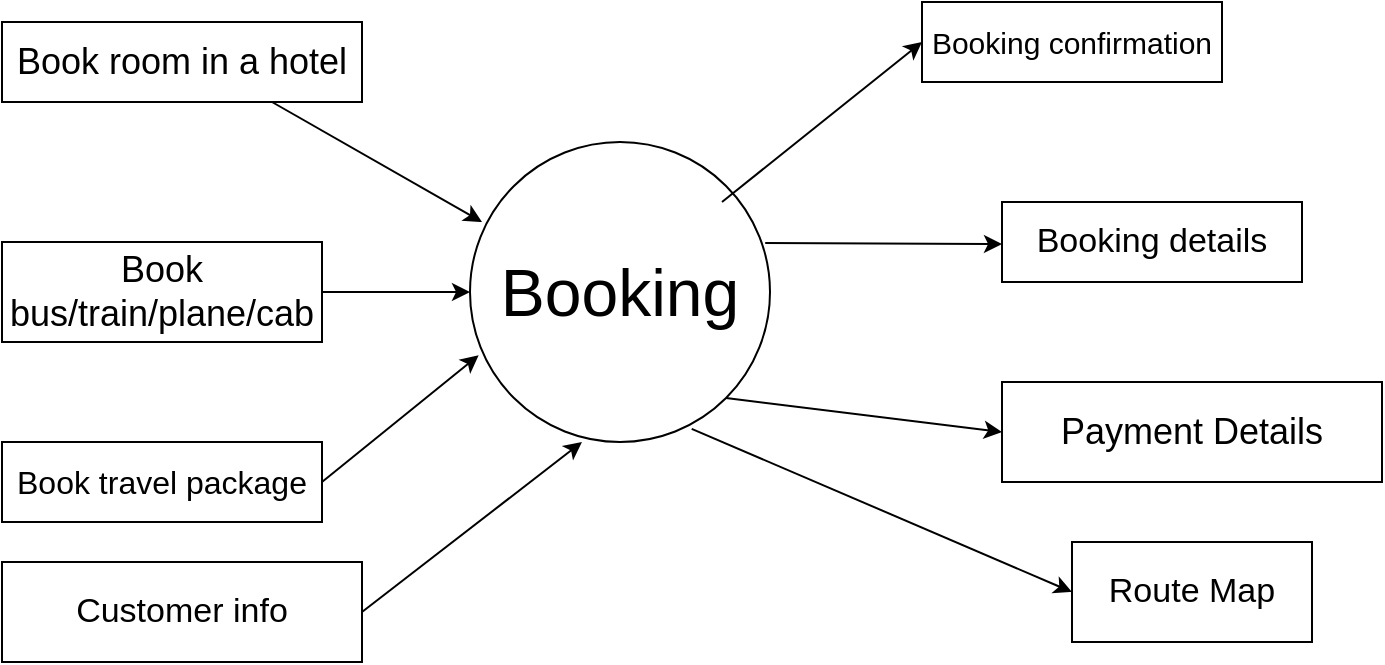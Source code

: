 <mxfile version="14.0.1" type="github">
  <diagram id="5bAqCZtf6bhsNojVWd_q" name="Page-1">
    <mxGraphModel dx="1038" dy="548" grid="1" gridSize="10" guides="1" tooltips="1" connect="1" arrows="1" fold="1" page="1" pageScale="1" pageWidth="827" pageHeight="1169" math="0" shadow="0">
      <root>
        <mxCell id="0" />
        <mxCell id="1" parent="0" />
        <mxCell id="JF4pLr-QDxkC3Qtm4SFt-1" value="&lt;font style=&quot;font-size: 33px&quot;&gt;Booking&lt;/font&gt;" style="ellipse;whiteSpace=wrap;html=1;aspect=fixed;" parent="1" vertex="1">
          <mxGeometry x="304" y="230" width="150" height="150" as="geometry" />
        </mxCell>
        <mxCell id="JF4pLr-QDxkC3Qtm4SFt-2" value="&lt;font style=&quot;font-size: 18px&quot;&gt;Book room in a hotel&lt;/font&gt;" style="rounded=0;whiteSpace=wrap;html=1;" parent="1" vertex="1">
          <mxGeometry x="70" y="170" width="180" height="40" as="geometry" />
        </mxCell>
        <mxCell id="JF4pLr-QDxkC3Qtm4SFt-3" value="" style="endArrow=classic;html=1;exitX=0.75;exitY=1;exitDx=0;exitDy=0;" parent="1" source="JF4pLr-QDxkC3Qtm4SFt-2" edge="1">
          <mxGeometry width="50" height="50" relative="1" as="geometry">
            <mxPoint x="220" y="220" as="sourcePoint" />
            <mxPoint x="310" y="270" as="targetPoint" />
          </mxGeometry>
        </mxCell>
        <mxCell id="JF4pLr-QDxkC3Qtm4SFt-4" value="&lt;font style=&quot;font-size: 18px&quot;&gt;Book bus/train/plane/cab&lt;/font&gt;" style="rounded=0;whiteSpace=wrap;html=1;" parent="1" vertex="1">
          <mxGeometry x="70" y="280" width="160" height="50" as="geometry" />
        </mxCell>
        <mxCell id="JF4pLr-QDxkC3Qtm4SFt-5" value="" style="endArrow=classic;html=1;exitX=1;exitY=0.5;exitDx=0;exitDy=0;entryX=0;entryY=0.5;entryDx=0;entryDy=0;" parent="1" source="JF4pLr-QDxkC3Qtm4SFt-4" target="JF4pLr-QDxkC3Qtm4SFt-1" edge="1">
          <mxGeometry width="50" height="50" relative="1" as="geometry">
            <mxPoint x="390" y="280" as="sourcePoint" />
            <mxPoint x="440" y="230" as="targetPoint" />
          </mxGeometry>
        </mxCell>
        <mxCell id="JF4pLr-QDxkC3Qtm4SFt-6" value="&lt;font style=&quot;font-size: 16px&quot;&gt;Book travel package&lt;/font&gt;" style="rounded=0;whiteSpace=wrap;html=1;" parent="1" vertex="1">
          <mxGeometry x="70" y="380" width="160" height="40" as="geometry" />
        </mxCell>
        <mxCell id="JF4pLr-QDxkC3Qtm4SFt-7" value="" style="endArrow=classic;html=1;exitX=1;exitY=0.5;exitDx=0;exitDy=0;entryX=0.029;entryY=0.711;entryDx=0;entryDy=0;entryPerimeter=0;" parent="1" source="JF4pLr-QDxkC3Qtm4SFt-6" target="JF4pLr-QDxkC3Qtm4SFt-1" edge="1">
          <mxGeometry width="50" height="50" relative="1" as="geometry">
            <mxPoint x="390" y="280" as="sourcePoint" />
            <mxPoint x="440" y="230" as="targetPoint" />
          </mxGeometry>
        </mxCell>
        <mxCell id="JF4pLr-QDxkC3Qtm4SFt-8" value="&lt;font style=&quot;font-size: 15px&quot;&gt;Booking confirmation&lt;/font&gt;" style="rounded=0;whiteSpace=wrap;html=1;" parent="1" vertex="1">
          <mxGeometry x="530" y="160" width="150" height="40" as="geometry" />
        </mxCell>
        <mxCell id="JF4pLr-QDxkC3Qtm4SFt-10" value="" style="endArrow=classic;html=1;entryX=0;entryY=0.5;entryDx=0;entryDy=0;" parent="1" target="JF4pLr-QDxkC3Qtm4SFt-8" edge="1">
          <mxGeometry width="50" height="50" relative="1" as="geometry">
            <mxPoint x="430" y="260" as="sourcePoint" />
            <mxPoint x="480" y="210" as="targetPoint" />
          </mxGeometry>
        </mxCell>
        <mxCell id="JF4pLr-QDxkC3Qtm4SFt-13" value="&lt;font style=&quot;font-size: 17px&quot;&gt;Customer info&lt;/font&gt;" style="rounded=0;whiteSpace=wrap;html=1;" parent="1" vertex="1">
          <mxGeometry x="70" y="440" width="180" height="50" as="geometry" />
        </mxCell>
        <mxCell id="JF4pLr-QDxkC3Qtm4SFt-14" value="" style="endArrow=classic;html=1;exitX=1;exitY=0.5;exitDx=0;exitDy=0;" parent="1" source="JF4pLr-QDxkC3Qtm4SFt-13" edge="1">
          <mxGeometry width="50" height="50" relative="1" as="geometry">
            <mxPoint x="390" y="360" as="sourcePoint" />
            <mxPoint x="360" y="380" as="targetPoint" />
          </mxGeometry>
        </mxCell>
        <mxCell id="JF4pLr-QDxkC3Qtm4SFt-15" value="" style="endArrow=classic;html=1;exitX=0.984;exitY=0.337;exitDx=0;exitDy=0;exitPerimeter=0;" parent="1" source="JF4pLr-QDxkC3Qtm4SFt-1" edge="1">
          <mxGeometry width="50" height="50" relative="1" as="geometry">
            <mxPoint x="390" y="360" as="sourcePoint" />
            <mxPoint x="570" y="281" as="targetPoint" />
          </mxGeometry>
        </mxCell>
        <mxCell id="JF4pLr-QDxkC3Qtm4SFt-16" value="&lt;font style=&quot;font-size: 18px&quot;&gt;Payment Details&lt;/font&gt;" style="rounded=0;whiteSpace=wrap;html=1;" parent="1" vertex="1">
          <mxGeometry x="570" y="350" width="190" height="50" as="geometry" />
        </mxCell>
        <mxCell id="JF4pLr-QDxkC3Qtm4SFt-17" value="" style="endArrow=classic;html=1;entryX=0;entryY=0.5;entryDx=0;entryDy=0;exitX=1;exitY=1;exitDx=0;exitDy=0;" parent="1" source="JF4pLr-QDxkC3Qtm4SFt-1" target="JF4pLr-QDxkC3Qtm4SFt-16" edge="1">
          <mxGeometry width="50" height="50" relative="1" as="geometry">
            <mxPoint x="390" y="360" as="sourcePoint" />
            <mxPoint x="440" y="310" as="targetPoint" />
          </mxGeometry>
        </mxCell>
        <mxCell id="JF4pLr-QDxkC3Qtm4SFt-18" value="" style="endArrow=classic;html=1;exitX=0.739;exitY=0.956;exitDx=0;exitDy=0;exitPerimeter=0;entryX=0;entryY=0.5;entryDx=0;entryDy=0;" parent="1" source="JF4pLr-QDxkC3Qtm4SFt-1" target="JF4pLr-QDxkC3Qtm4SFt-19" edge="1">
          <mxGeometry width="50" height="50" relative="1" as="geometry">
            <mxPoint x="390" y="360" as="sourcePoint" />
            <mxPoint x="570" y="450" as="targetPoint" />
          </mxGeometry>
        </mxCell>
        <mxCell id="JF4pLr-QDxkC3Qtm4SFt-19" value="&lt;font style=&quot;font-size: 17px&quot;&gt;Route Map&lt;/font&gt;" style="rounded=0;whiteSpace=wrap;html=1;" parent="1" vertex="1">
          <mxGeometry x="605" y="430" width="120" height="50" as="geometry" />
        </mxCell>
        <mxCell id="3Bi7y4Vti1Z0G985myQD-1" value="&lt;font style=&quot;font-size: 17px&quot;&gt;Booking details&lt;/font&gt;" style="rounded=0;whiteSpace=wrap;html=1;" vertex="1" parent="1">
          <mxGeometry x="570" y="260" width="150" height="40" as="geometry" />
        </mxCell>
      </root>
    </mxGraphModel>
  </diagram>
</mxfile>
